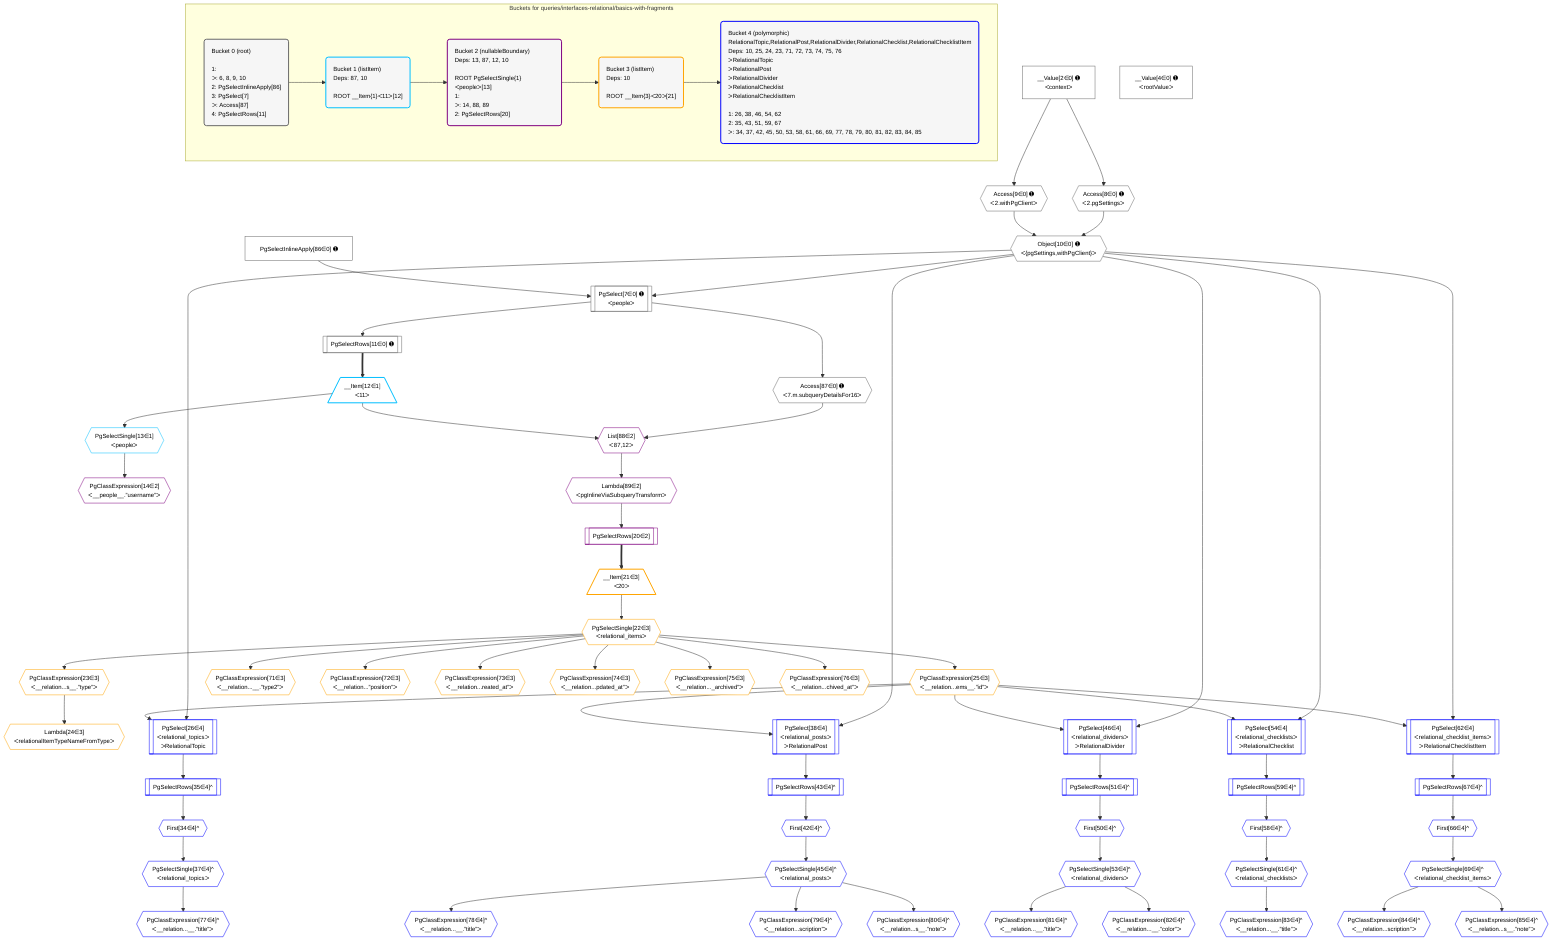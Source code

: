 %%{init: {'themeVariables': { 'fontSize': '12px'}}}%%
graph TD
    classDef path fill:#eee,stroke:#000,color:#000
    classDef plan fill:#fff,stroke-width:1px,color:#000
    classDef itemplan fill:#fff,stroke-width:2px,color:#000
    classDef unbatchedplan fill:#dff,stroke-width:1px,color:#000
    classDef sideeffectplan fill:#fcc,stroke-width:2px,color:#000
    classDef bucket fill:#f6f6f6,color:#000,stroke-width:2px,text-align:left

    subgraph "Buckets for queries/interfaces-relational/basics-with-fragments"
    Bucket0("Bucket 0 (root)<br /><br />1: <br />ᐳ: 6, 8, 9, 10<br />2: PgSelectInlineApply[86]<br />3: PgSelect[7]<br />ᐳ: Access[87]<br />4: PgSelectRows[11]"):::bucket
    Bucket1("Bucket 1 (listItem)<br />Deps: 87, 10<br /><br />ROOT __Item{1}ᐸ11ᐳ[12]"):::bucket
    Bucket2("Bucket 2 (nullableBoundary)<br />Deps: 13, 87, 12, 10<br /><br />ROOT PgSelectSingle{1}ᐸpeopleᐳ[13]<br />1: <br />ᐳ: 14, 88, 89<br />2: PgSelectRows[20]"):::bucket
    Bucket3("Bucket 3 (listItem)<br />Deps: 10<br /><br />ROOT __Item{3}ᐸ20ᐳ[21]"):::bucket
    Bucket4("Bucket 4 (polymorphic)<br />RelationalTopic,RelationalPost,RelationalDivider,RelationalChecklist,RelationalChecklistItem<br />Deps: 10, 25, 24, 23, 71, 72, 73, 74, 75, 76<br />ᐳRelationalTopic<br />ᐳRelationalPost<br />ᐳRelationalDivider<br />ᐳRelationalChecklist<br />ᐳRelationalChecklistItem<br /><br />1: 26, 38, 46, 54, 62<br />2: 35, 43, 51, 59, 67<br />ᐳ: 34, 37, 42, 45, 50, 53, 58, 61, 66, 69, 77, 78, 79, 80, 81, 82, 83, 84, 85"):::bucket
    end
    Bucket0 --> Bucket1
    Bucket1 --> Bucket2
    Bucket2 --> Bucket3
    Bucket3 --> Bucket4

    %% plan dependencies
    PgSelect7[["PgSelect[7∈0] ➊<br />ᐸpeopleᐳ"]]:::plan
    Object10{{"Object[10∈0] ➊<br />ᐸ{pgSettings,withPgClient}ᐳ"}}:::plan
    PgSelectInlineApply86["PgSelectInlineApply[86∈0] ➊"]:::plan
    Object10 & PgSelectInlineApply86 --> PgSelect7
    Access8{{"Access[8∈0] ➊<br />ᐸ2.pgSettingsᐳ"}}:::plan
    Access9{{"Access[9∈0] ➊<br />ᐸ2.withPgClientᐳ"}}:::plan
    Access8 & Access9 --> Object10
    __Value2["__Value[2∈0] ➊<br />ᐸcontextᐳ"]:::plan
    __Value2 --> Access8
    __Value2 --> Access9
    PgSelectRows11[["PgSelectRows[11∈0] ➊"]]:::plan
    PgSelect7 --> PgSelectRows11
    Access87{{"Access[87∈0] ➊<br />ᐸ7.m.subqueryDetailsFor16ᐳ"}}:::plan
    PgSelect7 --> Access87
    __Value4["__Value[4∈0] ➊<br />ᐸrootValueᐳ"]:::plan
    __Item12[/"__Item[12∈1]<br />ᐸ11ᐳ"\]:::itemplan
    PgSelectRows11 ==> __Item12
    PgSelectSingle13{{"PgSelectSingle[13∈1]<br />ᐸpeopleᐳ"}}:::plan
    __Item12 --> PgSelectSingle13
    List88{{"List[88∈2]<br />ᐸ87,12ᐳ"}}:::plan
    Access87 & __Item12 --> List88
    PgClassExpression14{{"PgClassExpression[14∈2]<br />ᐸ__people__.”username”ᐳ"}}:::plan
    PgSelectSingle13 --> PgClassExpression14
    PgSelectRows20[["PgSelectRows[20∈2]"]]:::plan
    Lambda89{{"Lambda[89∈2]<br />ᐸpgInlineViaSubqueryTransformᐳ"}}:::plan
    Lambda89 --> PgSelectRows20
    List88 --> Lambda89
    __Item21[/"__Item[21∈3]<br />ᐸ20ᐳ"\]:::itemplan
    PgSelectRows20 ==> __Item21
    PgSelectSingle22{{"PgSelectSingle[22∈3]<br />ᐸrelational_itemsᐳ"}}:::plan
    __Item21 --> PgSelectSingle22
    PgClassExpression23{{"PgClassExpression[23∈3]<br />ᐸ__relation...s__.”type”ᐳ"}}:::plan
    PgSelectSingle22 --> PgClassExpression23
    Lambda24{{"Lambda[24∈3]<br />ᐸrelationalItemTypeNameFromTypeᐳ"}}:::plan
    PgClassExpression23 --> Lambda24
    PgClassExpression25{{"PgClassExpression[25∈3]<br />ᐸ__relation...ems__.”id”ᐳ"}}:::plan
    PgSelectSingle22 --> PgClassExpression25
    PgClassExpression71{{"PgClassExpression[71∈3]<br />ᐸ__relation...__.”type2”ᐳ"}}:::plan
    PgSelectSingle22 --> PgClassExpression71
    PgClassExpression72{{"PgClassExpression[72∈3]<br />ᐸ__relation...”position”ᐳ"}}:::plan
    PgSelectSingle22 --> PgClassExpression72
    PgClassExpression73{{"PgClassExpression[73∈3]<br />ᐸ__relation...reated_at”ᐳ"}}:::plan
    PgSelectSingle22 --> PgClassExpression73
    PgClassExpression74{{"PgClassExpression[74∈3]<br />ᐸ__relation...pdated_at”ᐳ"}}:::plan
    PgSelectSingle22 --> PgClassExpression74
    PgClassExpression75{{"PgClassExpression[75∈3]<br />ᐸ__relation..._archived”ᐳ"}}:::plan
    PgSelectSingle22 --> PgClassExpression75
    PgClassExpression76{{"PgClassExpression[76∈3]<br />ᐸ__relation...chived_at”ᐳ"}}:::plan
    PgSelectSingle22 --> PgClassExpression76
    PgSelect26[["PgSelect[26∈4]<br />ᐸrelational_topicsᐳ<br />ᐳRelationalTopic"]]:::plan
    Object10 & PgClassExpression25 --> PgSelect26
    PgSelect38[["PgSelect[38∈4]<br />ᐸrelational_postsᐳ<br />ᐳRelationalPost"]]:::plan
    Object10 & PgClassExpression25 --> PgSelect38
    PgSelect46[["PgSelect[46∈4]<br />ᐸrelational_dividersᐳ<br />ᐳRelationalDivider"]]:::plan
    Object10 & PgClassExpression25 --> PgSelect46
    PgSelect54[["PgSelect[54∈4]<br />ᐸrelational_checklistsᐳ<br />ᐳRelationalChecklist"]]:::plan
    Object10 & PgClassExpression25 --> PgSelect54
    PgSelect62[["PgSelect[62∈4]<br />ᐸrelational_checklist_itemsᐳ<br />ᐳRelationalChecklistItem"]]:::plan
    Object10 & PgClassExpression25 --> PgSelect62
    First34{{"First[34∈4]^"}}:::plan
    PgSelectRows35[["PgSelectRows[35∈4]^"]]:::plan
    PgSelectRows35 --> First34
    PgSelect26 --> PgSelectRows35
    PgSelectSingle37{{"PgSelectSingle[37∈4]^<br />ᐸrelational_topicsᐳ"}}:::plan
    First34 --> PgSelectSingle37
    First42{{"First[42∈4]^"}}:::plan
    PgSelectRows43[["PgSelectRows[43∈4]^"]]:::plan
    PgSelectRows43 --> First42
    PgSelect38 --> PgSelectRows43
    PgSelectSingle45{{"PgSelectSingle[45∈4]^<br />ᐸrelational_postsᐳ"}}:::plan
    First42 --> PgSelectSingle45
    First50{{"First[50∈4]^"}}:::plan
    PgSelectRows51[["PgSelectRows[51∈4]^"]]:::plan
    PgSelectRows51 --> First50
    PgSelect46 --> PgSelectRows51
    PgSelectSingle53{{"PgSelectSingle[53∈4]^<br />ᐸrelational_dividersᐳ"}}:::plan
    First50 --> PgSelectSingle53
    First58{{"First[58∈4]^"}}:::plan
    PgSelectRows59[["PgSelectRows[59∈4]^"]]:::plan
    PgSelectRows59 --> First58
    PgSelect54 --> PgSelectRows59
    PgSelectSingle61{{"PgSelectSingle[61∈4]^<br />ᐸrelational_checklistsᐳ"}}:::plan
    First58 --> PgSelectSingle61
    First66{{"First[66∈4]^"}}:::plan
    PgSelectRows67[["PgSelectRows[67∈4]^"]]:::plan
    PgSelectRows67 --> First66
    PgSelect62 --> PgSelectRows67
    PgSelectSingle69{{"PgSelectSingle[69∈4]^<br />ᐸrelational_checklist_itemsᐳ"}}:::plan
    First66 --> PgSelectSingle69
    PgClassExpression77{{"PgClassExpression[77∈4]^<br />ᐸ__relation...__.”title”ᐳ"}}:::plan
    PgSelectSingle37 --> PgClassExpression77
    PgClassExpression78{{"PgClassExpression[78∈4]^<br />ᐸ__relation...__.”title”ᐳ"}}:::plan
    PgSelectSingle45 --> PgClassExpression78
    PgClassExpression79{{"PgClassExpression[79∈4]^<br />ᐸ__relation...scription”ᐳ"}}:::plan
    PgSelectSingle45 --> PgClassExpression79
    PgClassExpression80{{"PgClassExpression[80∈4]^<br />ᐸ__relation...s__.”note”ᐳ"}}:::plan
    PgSelectSingle45 --> PgClassExpression80
    PgClassExpression81{{"PgClassExpression[81∈4]^<br />ᐸ__relation...__.”title”ᐳ"}}:::plan
    PgSelectSingle53 --> PgClassExpression81
    PgClassExpression82{{"PgClassExpression[82∈4]^<br />ᐸ__relation...__.”color”ᐳ"}}:::plan
    PgSelectSingle53 --> PgClassExpression82
    PgClassExpression83{{"PgClassExpression[83∈4]^<br />ᐸ__relation...__.”title”ᐳ"}}:::plan
    PgSelectSingle61 --> PgClassExpression83
    PgClassExpression84{{"PgClassExpression[84∈4]^<br />ᐸ__relation...scription”ᐳ"}}:::plan
    PgSelectSingle69 --> PgClassExpression84
    PgClassExpression85{{"PgClassExpression[85∈4]^<br />ᐸ__relation...s__.”note”ᐳ"}}:::plan
    PgSelectSingle69 --> PgClassExpression85

    %% define steps
    classDef bucket0 stroke:#696969
    class Bucket0,__Value2,__Value4,PgSelect7,Access8,Access9,Object10,PgSelectRows11,PgSelectInlineApply86,Access87 bucket0
    classDef bucket1 stroke:#00bfff
    class Bucket1,__Item12,PgSelectSingle13 bucket1
    classDef bucket2 stroke:#7f007f
    class Bucket2,PgClassExpression14,PgSelectRows20,List88,Lambda89 bucket2
    classDef bucket3 stroke:#ffa500
    class Bucket3,__Item21,PgSelectSingle22,PgClassExpression23,Lambda24,PgClassExpression25,PgClassExpression71,PgClassExpression72,PgClassExpression73,PgClassExpression74,PgClassExpression75,PgClassExpression76 bucket3
    classDef bucket4 stroke:#0000ff
    class Bucket4,PgSelect26,First34,PgSelectRows35,PgSelectSingle37,PgSelect38,First42,PgSelectRows43,PgSelectSingle45,PgSelect46,First50,PgSelectRows51,PgSelectSingle53,PgSelect54,First58,PgSelectRows59,PgSelectSingle61,PgSelect62,First66,PgSelectRows67,PgSelectSingle69,PgClassExpression77,PgClassExpression78,PgClassExpression79,PgClassExpression80,PgClassExpression81,PgClassExpression82,PgClassExpression83,PgClassExpression84,PgClassExpression85 bucket4